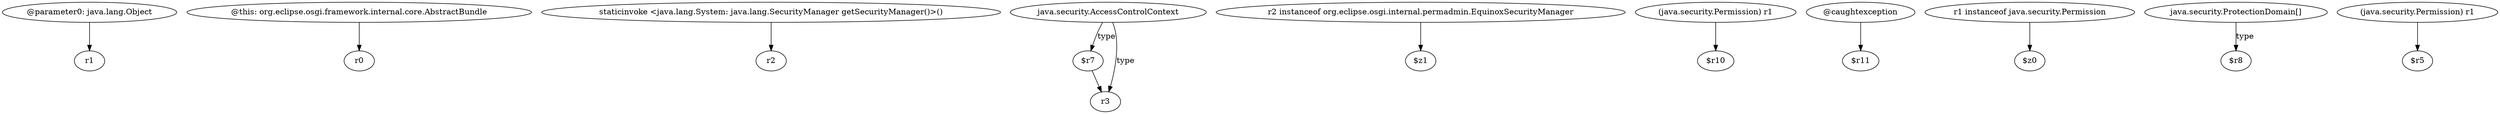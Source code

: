 digraph g {
0[label="@parameter0: java.lang.Object"]
1[label="r1"]
0->1[label=""]
2[label="@this: org.eclipse.osgi.framework.internal.core.AbstractBundle"]
3[label="r0"]
2->3[label=""]
4[label="staticinvoke <java.lang.System: java.lang.SecurityManager getSecurityManager()>()"]
5[label="r2"]
4->5[label=""]
6[label="java.security.AccessControlContext"]
7[label="$r7"]
6->7[label="type"]
8[label="r2 instanceof org.eclipse.osgi.internal.permadmin.EquinoxSecurityManager"]
9[label="$z1"]
8->9[label=""]
10[label="r3"]
6->10[label="type"]
11[label="(java.security.Permission) r1"]
12[label="$r10"]
11->12[label=""]
7->10[label=""]
13[label="@caughtexception"]
14[label="$r11"]
13->14[label=""]
15[label="r1 instanceof java.security.Permission"]
16[label="$z0"]
15->16[label=""]
17[label="java.security.ProtectionDomain[]"]
18[label="$r8"]
17->18[label="type"]
19[label="(java.security.Permission) r1"]
20[label="$r5"]
19->20[label=""]
}